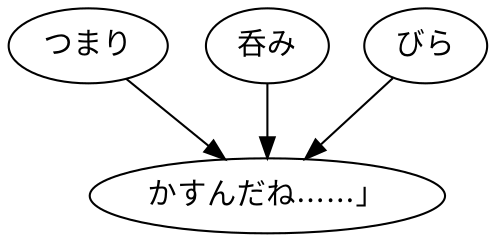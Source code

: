 digraph graph8241 {
	node0 [label="つまり"];
	node1 [label="呑み"];
	node2 [label="びら"];
	node3 [label="かすんだね……」"];
	node0 -> node3;
	node1 -> node3;
	node2 -> node3;
}
